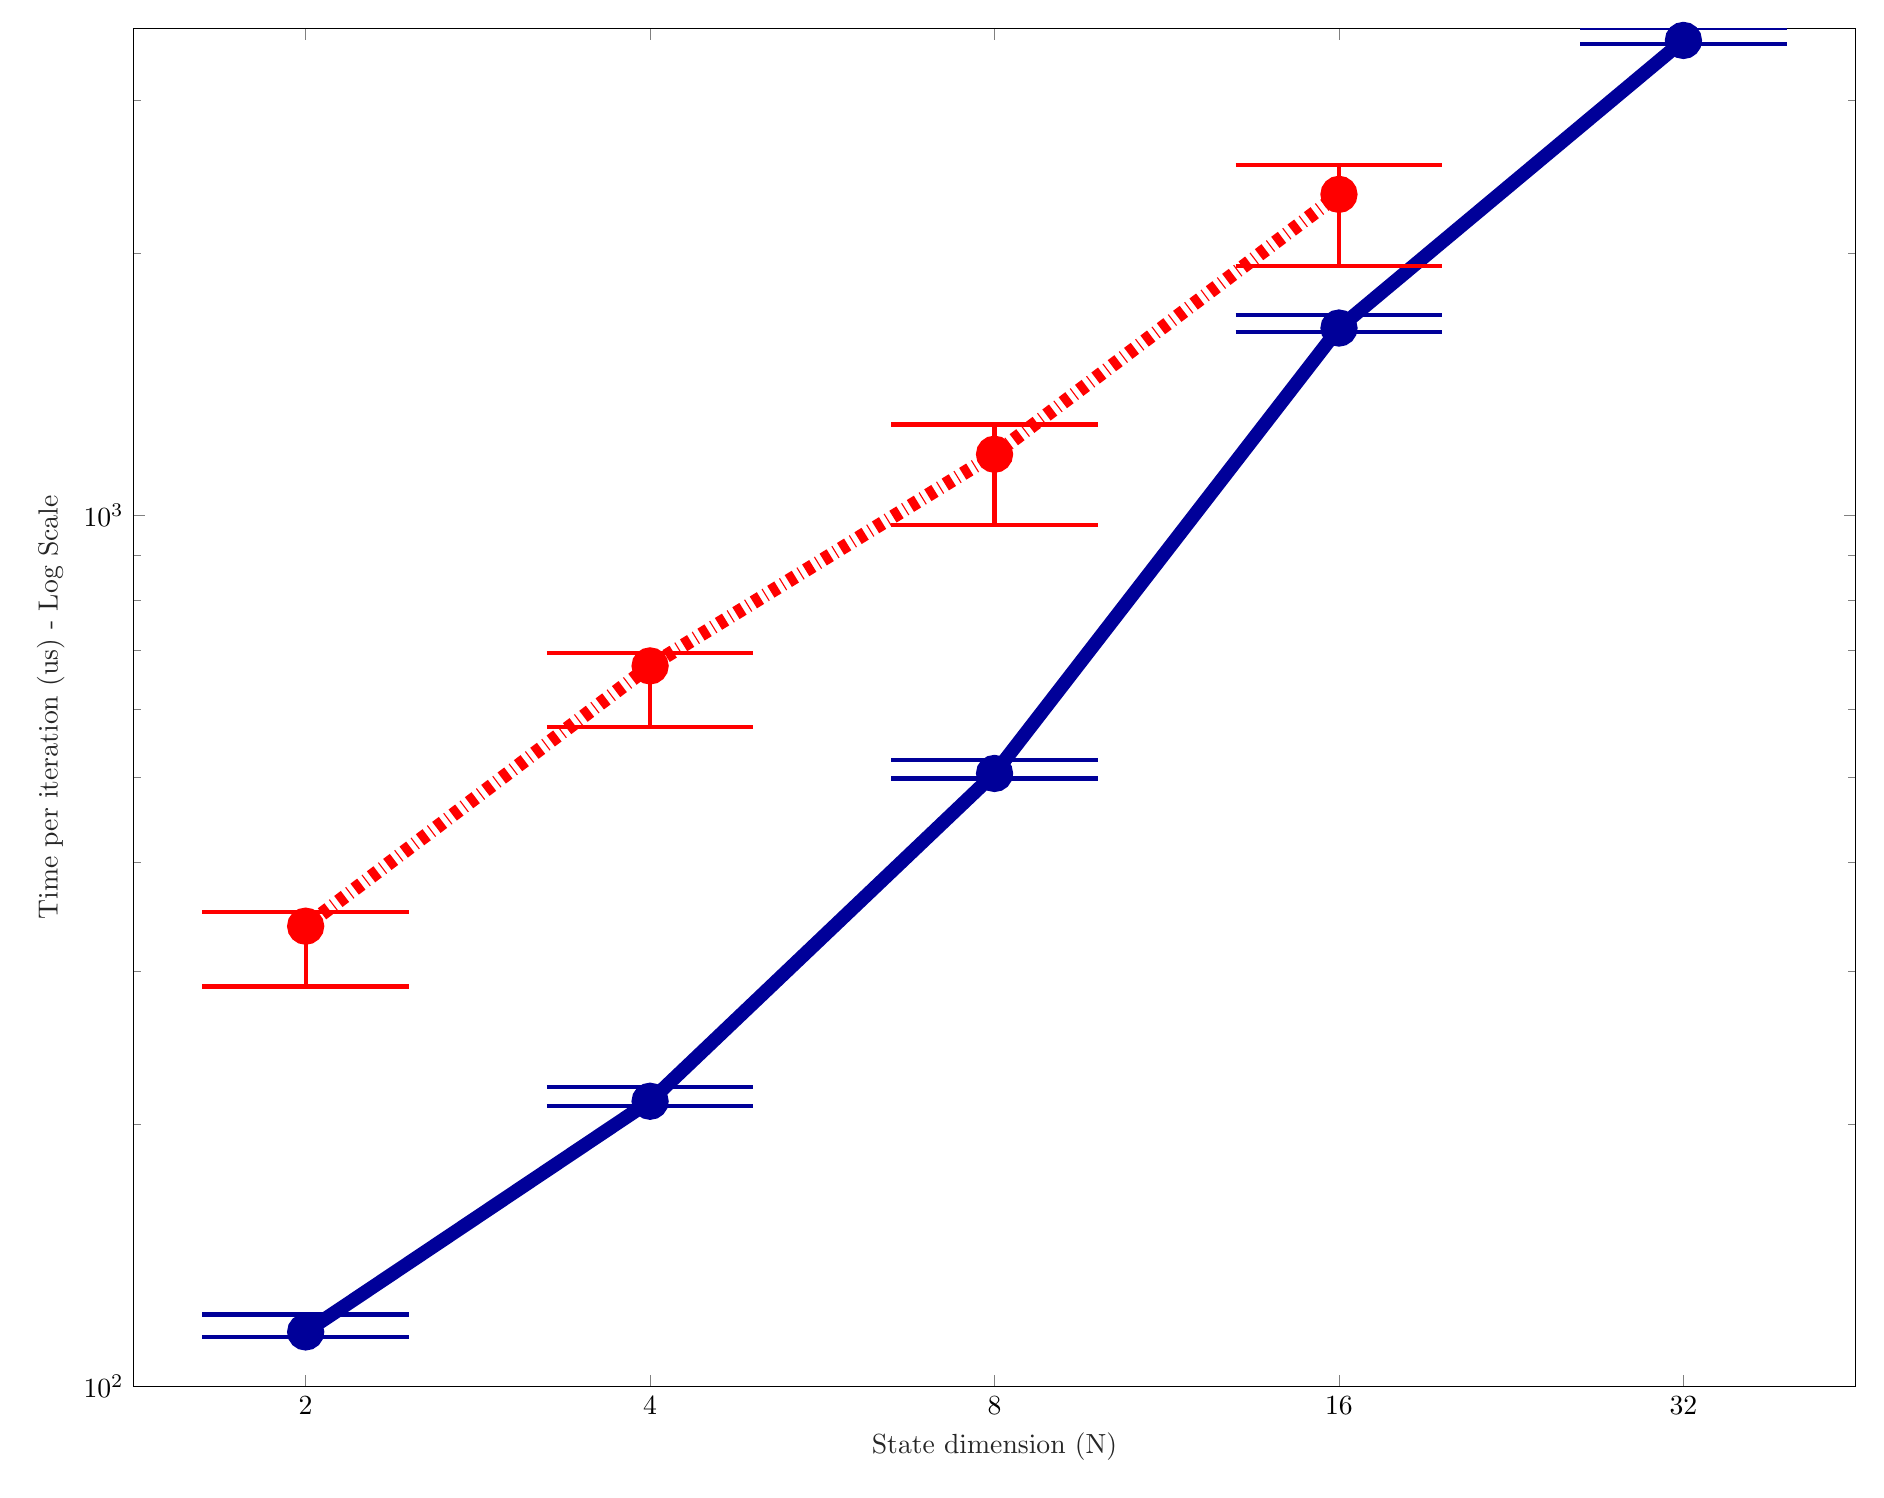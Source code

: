 % This file was created by matlab2tikz.
%
%The latest updates can be retrieved from
%  http://www.mathworks.com/matlabcentral/fileexchange/22022-matlab2tikz-matlab2tikz
%where you can also make suggestions and rate matlab2tikz.
%
\begin{tikzpicture}

\begin{axis}[%
width=8.611in,
height=6.792in,
at={(1.444in,0.917in)},
scale only axis,
xmin=0.5,
xmax=5.5,
xtick={1,2,3,4,5},
xticklabels={{2},{4},{8},{16},{32}},
xlabel style={font=\color{white!15!black}},
xlabel={State dimension (N)},
ymode=log,
ymin=100,
ymax=3627,
ytick={  100,  1000, 10000},
yminorticks=true,
ylabel style={font=\color{white!15!black}},
ylabel={Time per iteration (us) - Log Scale},
axis background/.style={fill=white}
]
\addplot [color=black!40!blue, line width=1.5pt, forget plot]
  table[row sep=crcr]{%
0.7	121\\
1.3	121\\
};
\addplot [color=black!40!blue, line width=1.5pt, forget plot]
  table[row sep=crcr]{%
0.7	114\\
1.3	114\\
};
\addplot [color=black!40!blue, line width=1.5pt, forget plot]
  table[row sep=crcr]{%
1.7	221\\
2.3	221\\
};
\addplot [color=black!40!blue, line width=1.5pt, forget plot]
  table[row sep=crcr]{%
1.7	210\\
2.3	210\\
};
\addplot [color=black!40!blue, line width=1.5pt, forget plot]
  table[row sep=crcr]{%
2.7	524\\
3.3	524\\
};
\addplot [color=black!40!blue, line width=1.5pt, forget plot]
  table[row sep=crcr]{%
2.7	499\\
3.3	499\\
};
\addplot [color=black!40!blue, line width=1.5pt, forget plot]
  table[row sep=crcr]{%
3.7	1700\\
4.3	1700\\
};
\addplot [color=black!40!blue, line width=1.5pt, forget plot]
  table[row sep=crcr]{%
3.7	1623\\
4.3	1623\\
};
\addplot [color=black!40!blue, line width=1.5pt, forget plot]
  table[row sep=crcr]{%
4.7	3627\\
5.3	3627\\
};
\addplot [color=black!40!blue, line width=1.5pt, forget plot]
  table[row sep=crcr]{%
4.7	3476\\
5.3	3476\\
};
\addplot [color=black!40!blue, line width=5.0pt, mark size=4.2pt, mark=*, mark options={solid, black!40!blue}, forget plot]
  table[row sep=crcr]{%
1	115.547\\
2	212.626\\
3	505.732\\
4	1641.684\\
5	3511.232\\
};
\addplot [color=black!40!blue, line width=1.5pt, forget plot]
  table[row sep=crcr]{%
1	121\\
1	114\\
};
\addplot [color=black!40!blue, line width=1.5pt, forget plot]
  table[row sep=crcr]{%
2	221\\
2	210\\
};
\addplot [color=black!40!blue, line width=1.5pt, forget plot]
  table[row sep=crcr]{%
3	524\\
3	499\\
};
\addplot [color=black!40!blue, line width=1.5pt, forget plot]
  table[row sep=crcr]{%
4	1700\\
4	1623\\
};
\addplot [color=black!40!blue, line width=1.5pt, forget plot]
  table[row sep=crcr]{%
5	3627\\
5	3476\\
};
\addplot [color=red, line width=1.5pt, forget plot]
  table[row sep=crcr]{%
0.7	351\\
1.3	351\\
};
\addplot [color=red, line width=1.5pt, forget plot]
  table[row sep=crcr]{%
0.7	288\\
1.3	288\\
};
\addplot [color=red, line width=1.5pt, forget plot]
  table[row sep=crcr]{%
1.7	696\\
2.3	696\\
};
\addplot [color=red, line width=1.5pt, forget plot]
  table[row sep=crcr]{%
1.7	572\\
2.3	572\\
};
\addplot [color=red, line width=1.5pt, forget plot]
  table[row sep=crcr]{%
2.7	1272\\
3.3	1272\\
};
\addplot [color=red, line width=1.5pt, forget plot]
  table[row sep=crcr]{%
2.7	975\\
3.3	975\\
};
\addplot [color=red, line width=1.5pt, forget plot]
  table[row sep=crcr]{%
3.7	2527\\
4.3	2527\\
};
\addplot [color=red, line width=1.5pt, forget plot]
  table[row sep=crcr]{%
3.7	1933\\
4.3	1933\\
};
\addplot [color=red, dashdotted, line width=5.0pt, mark size=4.2pt, mark=*, mark options={solid, red}, forget plot]
  table[row sep=crcr]{%
1	337.763\\
2	672.089\\
3	1175.958\\
4	2337.332\\
};
\addplot [color=red, line width=1.5pt, forget plot]
  table[row sep=crcr]{%
1	351\\
1	288\\
};
\addplot [color=red, line width=1.5pt, forget plot]
  table[row sep=crcr]{%
2	696\\
2	572\\
};
\addplot [color=red, line width=1.5pt, forget plot]
  table[row sep=crcr]{%
3	1272\\
3	975\\
};
\addplot [color=red, line width=1.5pt, forget plot]
  table[row sep=crcr]{%
4	2527\\
4	1933\\
};
\end{axis}
\end{tikzpicture}%